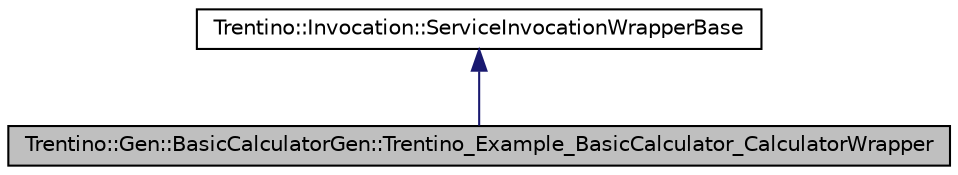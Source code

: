digraph G
{
  edge [fontname="Helvetica",fontsize="10",labelfontname="Helvetica",labelfontsize="10"];
  node [fontname="Helvetica",fontsize="10",shape=record];
  Node1 [label="Trentino::Gen::BasicCalculatorGen::Trentino_Example_BasicCalculator_CalculatorWrapper",height=0.2,width=0.4,color="black", fillcolor="grey75", style="filled" fontcolor="black"];
  Node2 -> Node1 [dir="back",color="midnightblue",fontsize="10",style="solid",fontname="Helvetica"];
  Node2 [label="Trentino::Invocation::ServiceInvocationWrapperBase",height=0.2,width=0.4,color="black", fillcolor="white", style="filled",URL="$class_trentino_1_1_invocation_1_1_service_invocation_wrapper_base.html",tooltip="The wrapper is used to call a given Service. Its contains the target service to be called..."];
}

